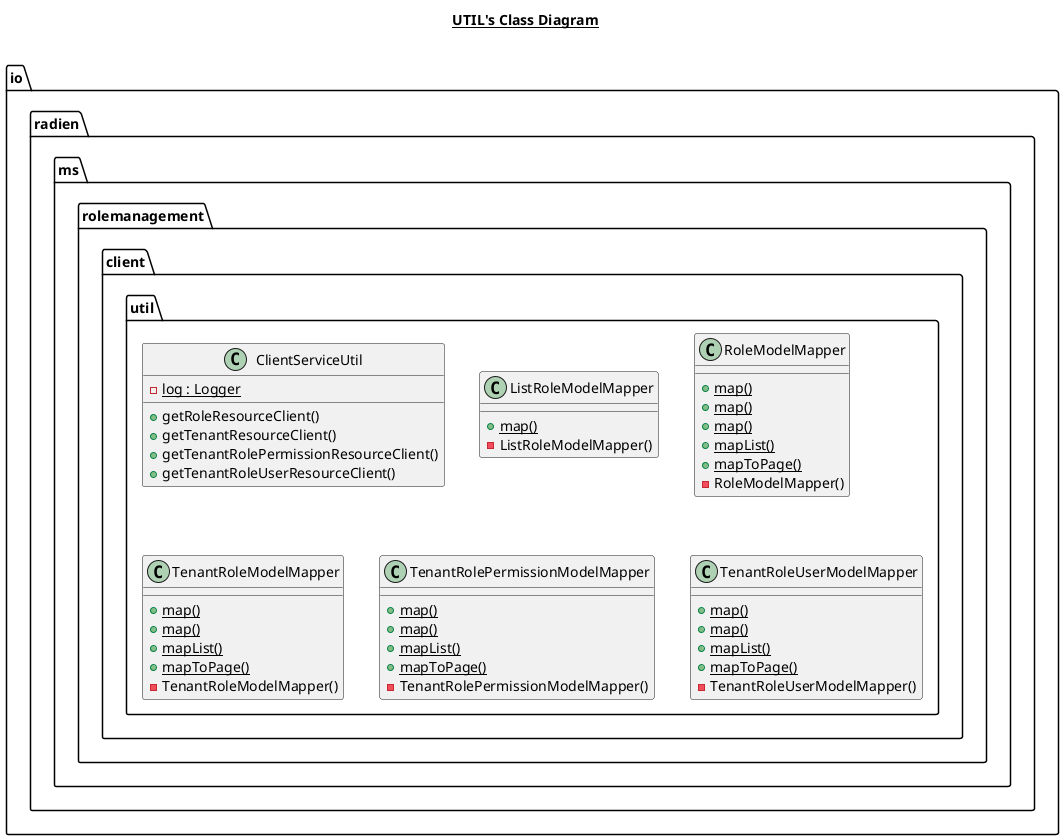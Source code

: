 @startuml

title __UTIL's Class Diagram__\n

  namespace io.radien.ms.rolemanagement.client.util {
    class io.radien.ms.rolemanagement.client.util.ClientServiceUtil {
        {static} - log : Logger
        + getRoleResourceClient()
        + getTenantResourceClient()
        + getTenantRolePermissionResourceClient()
        + getTenantRoleUserResourceClient()
    }
  }
  

  namespace io.radien.ms.rolemanagement.client.util {
    class io.radien.ms.rolemanagement.client.util.ListRoleModelMapper {
        {static} + map()
        - ListRoleModelMapper()
    }
  }
  

  namespace io.radien.ms.rolemanagement.client.util {
    class io.radien.ms.rolemanagement.client.util.RoleModelMapper {
        {static} + map()
        {static} + map()
        {static} + map()
        {static} + mapList()
        {static} + mapToPage()
        - RoleModelMapper()
    }
  }
  

  namespace io.radien.ms.rolemanagement.client.util {
    class io.radien.ms.rolemanagement.client.util.TenantRoleModelMapper {
        {static} + map()
        {static} + map()
        {static} + mapList()
        {static} + mapToPage()
        - TenantRoleModelMapper()
    }
  }
  

  namespace io.radien.ms.rolemanagement.client.util {
    class io.radien.ms.rolemanagement.client.util.TenantRolePermissionModelMapper {
        {static} + map()
        {static} + map()
        {static} + mapList()
        {static} + mapToPage()
        - TenantRolePermissionModelMapper()
    }
  }
  

  namespace io.radien.ms.rolemanagement.client.util {
    class io.radien.ms.rolemanagement.client.util.TenantRoleUserModelMapper {
        {static} + map()
        {static} + map()
        {static} + mapList()
        {static} + mapToPage()
        - TenantRoleUserModelMapper()
    }
  }
  








@enduml
